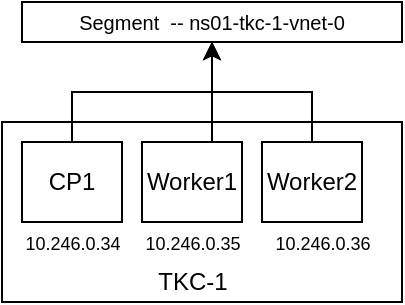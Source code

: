 <mxfile version="16.5.6" type="github">
  <diagram id="7xSU1VsMxAa6HMegwc-T" name="Page-1">
    <mxGraphModel dx="1159" dy="690" grid="1" gridSize="10" guides="1" tooltips="1" connect="1" arrows="1" fold="1" page="1" pageScale="1" pageWidth="827" pageHeight="1169" math="0" shadow="0">
      <root>
        <mxCell id="0" />
        <mxCell id="1" parent="0" />
        <mxCell id="pzt4fcJwZgWa0VNx7EeT-5" value="" style="rounded=0;whiteSpace=wrap;html=1;" vertex="1" parent="1">
          <mxGeometry x="30" y="330" width="200" height="90" as="geometry" />
        </mxCell>
        <mxCell id="pzt4fcJwZgWa0VNx7EeT-21" style="edgeStyle=orthogonalEdgeStyle;rounded=0;orthogonalLoop=1;jettySize=auto;html=1;exitX=0.5;exitY=0;exitDx=0;exitDy=0;entryX=0.5;entryY=1;entryDx=0;entryDy=0;fontSize=10;" edge="1" parent="1" source="pzt4fcJwZgWa0VNx7EeT-11" target="pzt4fcJwZgWa0VNx7EeT-20">
          <mxGeometry relative="1" as="geometry" />
        </mxCell>
        <mxCell id="pzt4fcJwZgWa0VNx7EeT-11" value="CP1" style="rounded=0;whiteSpace=wrap;html=1;" vertex="1" parent="1">
          <mxGeometry x="40" y="340" width="50" height="40" as="geometry" />
        </mxCell>
        <mxCell id="pzt4fcJwZgWa0VNx7EeT-23" style="edgeStyle=orthogonalEdgeStyle;rounded=0;orthogonalLoop=1;jettySize=auto;html=1;exitX=1;exitY=0;exitDx=0;exitDy=0;entryX=0.5;entryY=1;entryDx=0;entryDy=0;fontSize=10;" edge="1" parent="1" source="pzt4fcJwZgWa0VNx7EeT-12" target="pzt4fcJwZgWa0VNx7EeT-20">
          <mxGeometry relative="1" as="geometry">
            <Array as="points">
              <mxPoint x="135" y="340" />
            </Array>
          </mxGeometry>
        </mxCell>
        <mxCell id="pzt4fcJwZgWa0VNx7EeT-12" value="Worker1" style="rounded=0;whiteSpace=wrap;html=1;" vertex="1" parent="1">
          <mxGeometry x="100" y="340" width="50" height="40" as="geometry" />
        </mxCell>
        <mxCell id="pzt4fcJwZgWa0VNx7EeT-24" style="edgeStyle=orthogonalEdgeStyle;rounded=0;orthogonalLoop=1;jettySize=auto;html=1;exitX=0.5;exitY=0;exitDx=0;exitDy=0;entryX=0.5;entryY=1;entryDx=0;entryDy=0;fontSize=10;" edge="1" parent="1" source="pzt4fcJwZgWa0VNx7EeT-13" target="pzt4fcJwZgWa0VNx7EeT-20">
          <mxGeometry relative="1" as="geometry" />
        </mxCell>
        <mxCell id="pzt4fcJwZgWa0VNx7EeT-13" value="Worker2" style="rounded=0;whiteSpace=wrap;html=1;" vertex="1" parent="1">
          <mxGeometry x="160" y="340" width="50" height="40" as="geometry" />
        </mxCell>
        <mxCell id="pzt4fcJwZgWa0VNx7EeT-16" value="TKC-1" style="text;html=1;resizable=0;autosize=1;align=center;verticalAlign=middle;points=[];fillColor=none;strokeColor=none;rounded=0;" vertex="1" parent="1">
          <mxGeometry x="100" y="400" width="50" height="20" as="geometry" />
        </mxCell>
        <mxCell id="pzt4fcJwZgWa0VNx7EeT-17" value="&lt;font style=&quot;font-size: 9px&quot;&gt;10.246.0.34&lt;/font&gt;" style="text;html=1;resizable=0;autosize=1;align=center;verticalAlign=middle;points=[];fillColor=none;strokeColor=none;rounded=0;" vertex="1" parent="1">
          <mxGeometry x="35" y="380" width="60" height="20" as="geometry" />
        </mxCell>
        <mxCell id="pzt4fcJwZgWa0VNx7EeT-18" value="&lt;font style=&quot;font-size: 9px&quot;&gt;10.246.0.35&lt;/font&gt;" style="text;html=1;resizable=0;autosize=1;align=center;verticalAlign=middle;points=[];fillColor=none;strokeColor=none;rounded=0;" vertex="1" parent="1">
          <mxGeometry x="95" y="380" width="60" height="20" as="geometry" />
        </mxCell>
        <mxCell id="pzt4fcJwZgWa0VNx7EeT-19" value="&lt;font style=&quot;font-size: 9px&quot;&gt;10.246.0.36&lt;br&gt;&lt;/font&gt;" style="text;html=1;resizable=0;autosize=1;align=center;verticalAlign=middle;points=[];fillColor=none;strokeColor=none;rounded=0;" vertex="1" parent="1">
          <mxGeometry x="160" y="380" width="60" height="20" as="geometry" />
        </mxCell>
        <mxCell id="pzt4fcJwZgWa0VNx7EeT-20" value="&lt;font style=&quot;font-size: 10px&quot;&gt;Segment&amp;nbsp; --&amp;nbsp;&lt;span&gt;ns01-tkc-1-vnet-0&lt;/span&gt;&lt;/font&gt;" style="rounded=0;whiteSpace=wrap;html=1;fontSize=9;" vertex="1" parent="1">
          <mxGeometry x="40" y="270" width="190" height="20" as="geometry" />
        </mxCell>
      </root>
    </mxGraphModel>
  </diagram>
</mxfile>
